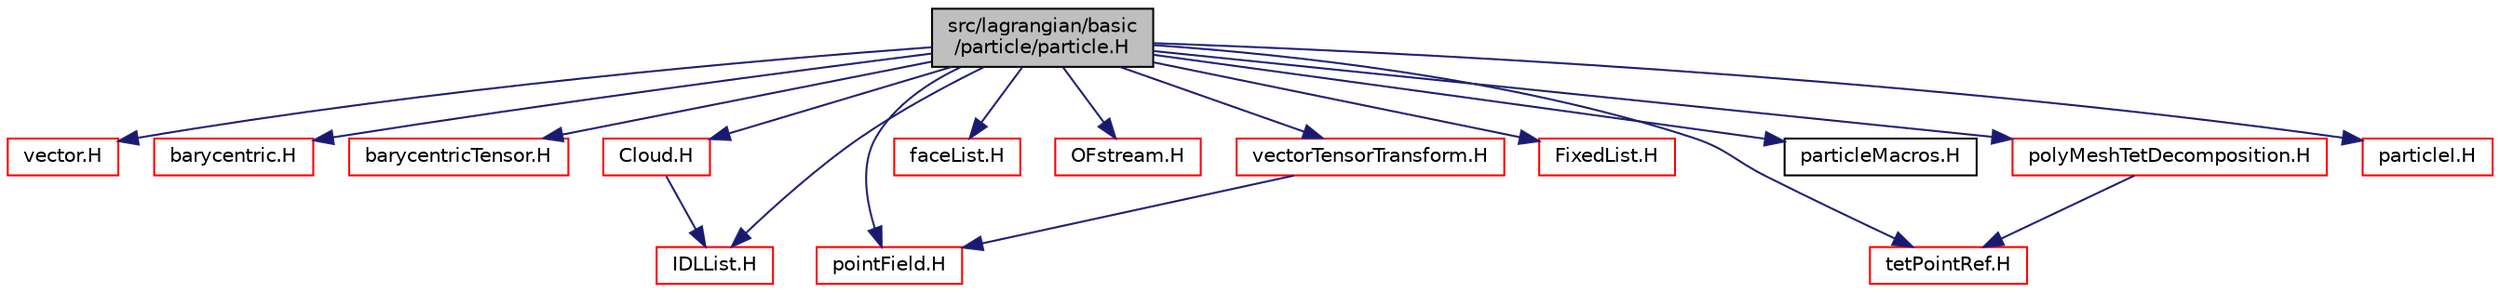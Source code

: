 digraph "src/lagrangian/basic/particle/particle.H"
{
  bgcolor="transparent";
  edge [fontname="Helvetica",fontsize="10",labelfontname="Helvetica",labelfontsize="10"];
  node [fontname="Helvetica",fontsize="10",shape=record];
  Node1 [label="src/lagrangian/basic\l/particle/particle.H",height=0.2,width=0.4,color="black", fillcolor="grey75", style="filled" fontcolor="black"];
  Node1 -> Node2 [color="midnightblue",fontsize="10",style="solid",fontname="Helvetica"];
  Node2 [label="vector.H",height=0.2,width=0.4,color="red",URL="$vector_8H.html"];
  Node1 -> Node3 [color="midnightblue",fontsize="10",style="solid",fontname="Helvetica"];
  Node3 [label="barycentric.H",height=0.2,width=0.4,color="red",URL="$barycentric_8H.html"];
  Node1 -> Node4 [color="midnightblue",fontsize="10",style="solid",fontname="Helvetica"];
  Node4 [label="barycentricTensor.H",height=0.2,width=0.4,color="red",URL="$barycentricTensor_8H.html"];
  Node1 -> Node5 [color="midnightblue",fontsize="10",style="solid",fontname="Helvetica"];
  Node5 [label="Cloud.H",height=0.2,width=0.4,color="red",URL="$Cloud_8H.html"];
  Node5 -> Node6 [color="midnightblue",fontsize="10",style="solid",fontname="Helvetica"];
  Node6 [label="IDLList.H",height=0.2,width=0.4,color="red",URL="$IDLList_8H.html",tooltip="Intrusive doubly-linked list. "];
  Node1 -> Node6 [color="midnightblue",fontsize="10",style="solid",fontname="Helvetica"];
  Node1 -> Node7 [color="midnightblue",fontsize="10",style="solid",fontname="Helvetica"];
  Node7 [label="pointField.H",height=0.2,width=0.4,color="red",URL="$pointField_8H.html"];
  Node1 -> Node8 [color="midnightblue",fontsize="10",style="solid",fontname="Helvetica"];
  Node8 [label="faceList.H",height=0.2,width=0.4,color="red",URL="$faceList_8H.html"];
  Node1 -> Node9 [color="midnightblue",fontsize="10",style="solid",fontname="Helvetica"];
  Node9 [label="OFstream.H",height=0.2,width=0.4,color="red",URL="$OFstream_8H.html"];
  Node1 -> Node10 [color="midnightblue",fontsize="10",style="solid",fontname="Helvetica"];
  Node10 [label="tetPointRef.H",height=0.2,width=0.4,color="red",URL="$tetPointRef_8H.html"];
  Node1 -> Node11 [color="midnightblue",fontsize="10",style="solid",fontname="Helvetica"];
  Node11 [label="FixedList.H",height=0.2,width=0.4,color="red",URL="$FixedList_8H.html"];
  Node1 -> Node12 [color="midnightblue",fontsize="10",style="solid",fontname="Helvetica"];
  Node12 [label="polyMeshTetDecomposition.H",height=0.2,width=0.4,color="red",URL="$polyMeshTetDecomposition_8H.html"];
  Node12 -> Node10 [color="midnightblue",fontsize="10",style="solid",fontname="Helvetica"];
  Node1 -> Node13 [color="midnightblue",fontsize="10",style="solid",fontname="Helvetica"];
  Node13 [label="particleMacros.H",height=0.2,width=0.4,color="black",URL="$particleMacros_8H.html",tooltip="Macros for adding to particle property lists. "];
  Node1 -> Node14 [color="midnightblue",fontsize="10",style="solid",fontname="Helvetica"];
  Node14 [label="vectorTensorTransform.H",height=0.2,width=0.4,color="red",URL="$vectorTensorTransform_8H.html"];
  Node14 -> Node7 [color="midnightblue",fontsize="10",style="solid",fontname="Helvetica"];
  Node1 -> Node15 [color="midnightblue",fontsize="10",style="solid",fontname="Helvetica"];
  Node15 [label="particleI.H",height=0.2,width=0.4,color="red",URL="$particleI_8H.html"];
}
